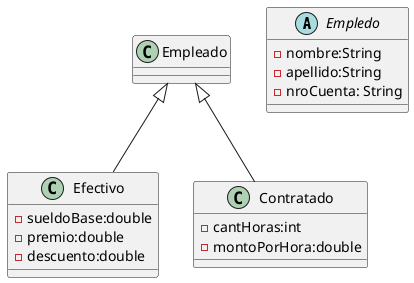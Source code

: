 @startuml
abstract class Empledo{
-nombre:String
-apellido:String
-nroCuenta: String
}

Efectivo -u-|> Empleado
Contratado -u-|> Empleado

class Efectivo{
-sueldoBase:double
-premio:double
-descuento:double
}

class Contratado{
-cantHoras:int
-montoPorHora:double
}
@enduml
